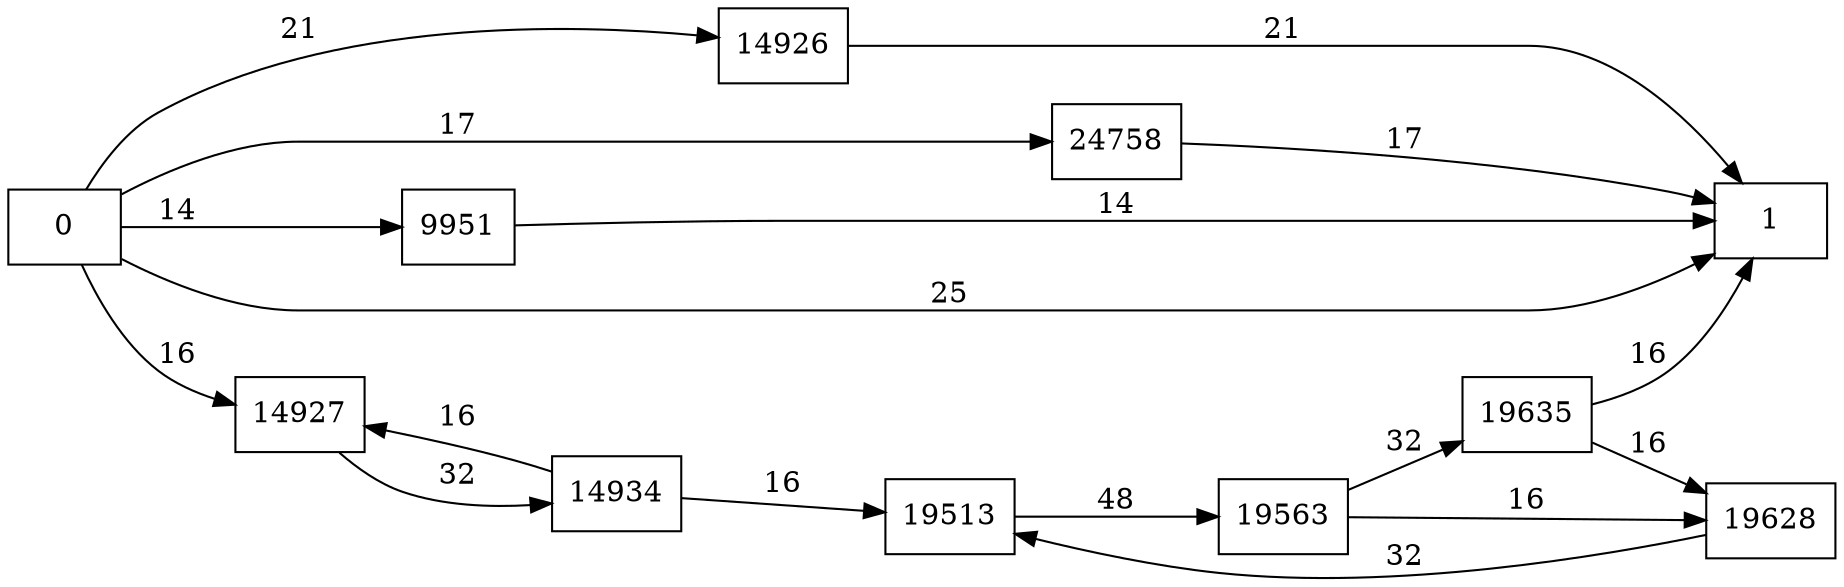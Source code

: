 digraph {
	graph [rankdir=LR]
	node [shape=rectangle]
	9951 -> 1 [label=14]
	14926 -> 1 [label=21]
	14927 -> 14934 [label=32]
	14934 -> 14927 [label=16]
	14934 -> 19513 [label=16]
	19513 -> 19563 [label=48]
	19563 -> 19628 [label=16]
	19563 -> 19635 [label=32]
	19628 -> 19513 [label=32]
	19635 -> 19628 [label=16]
	19635 -> 1 [label=16]
	24758 -> 1 [label=17]
	0 -> 14927 [label=16]
	0 -> 1 [label=25]
	0 -> 9951 [label=14]
	0 -> 14926 [label=21]
	0 -> 24758 [label=17]
}
